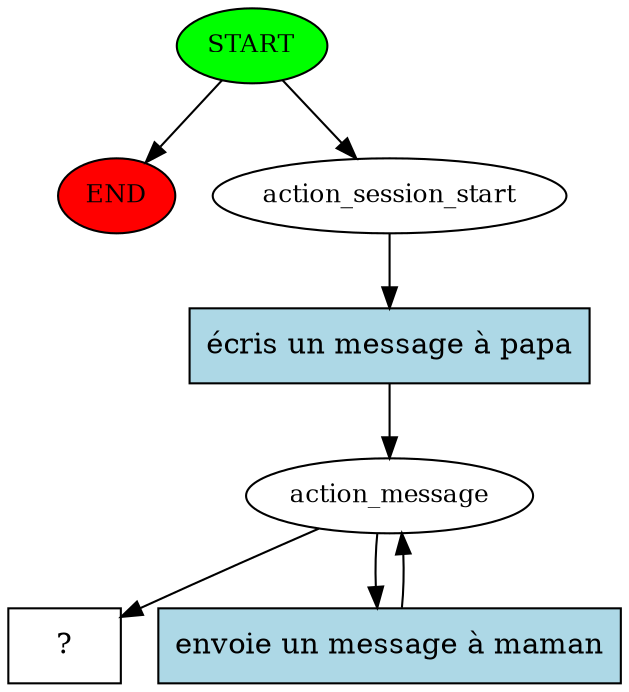 digraph  {
0 [class="start active", fillcolor=green, fontsize=12, label=START, style=filled];
"-1" [class=end, fillcolor=red, fontsize=12, label=END, style=filled];
1 [class=active, fontsize=12, label=action_session_start];
2 [class=active, fontsize=12, label=action_message];
5 [class="intent dashed active", label="  ?  ", shape=rect];
6 [class="intent active", fillcolor=lightblue, label="écris un message à papa", shape=rect, style=filled];
7 [class="intent active", fillcolor=lightblue, label="envoie un message à maman", shape=rect, style=filled];
0 -> "-1"  [class="", key=NONE, label=""];
0 -> 1  [class=active, key=NONE, label=""];
1 -> 6  [class=active, key=0];
2 -> 5  [class=active, key=NONE, label=""];
2 -> 7  [class=active, key=0];
6 -> 2  [class=active, key=0];
7 -> 2  [class=active, key=0];
}
